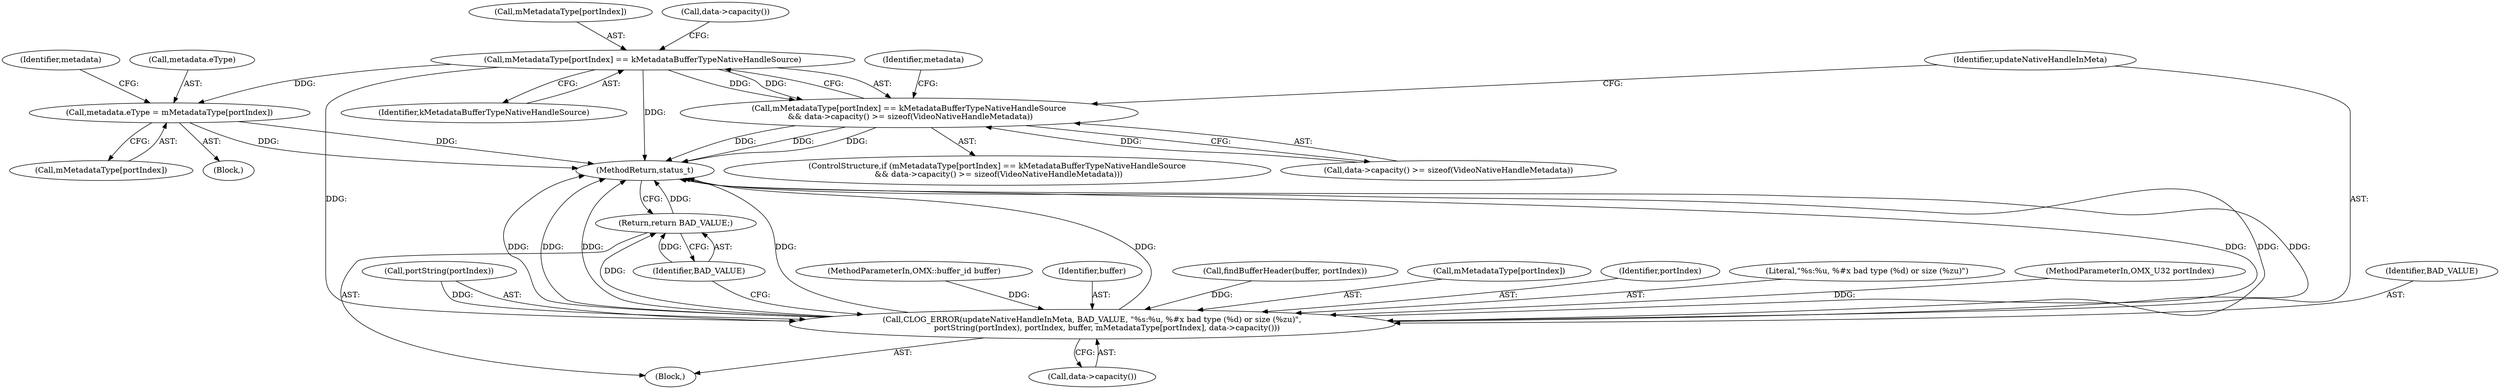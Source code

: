 digraph "0_Android_2c75e1c3b98e4e94f50c63e2b7694be5f948477c_0@array" {
"1000154" [label="(Call,mMetadataType[portIndex] == kMetadataBufferTypeNativeHandleSource)"];
"1000153" [label="(Call,mMetadataType[portIndex] == kMetadataBufferTypeNativeHandleSource\n && data->capacity() >= sizeof(VideoNativeHandleMetadata))"];
"1000171" [label="(Call,metadata.eType = mMetadataType[portIndex])"];
"1000192" [label="(Call,CLOG_ERROR(updateNativeHandleInMeta, BAD_VALUE, \"%s:%u, %#x bad type (%d) or size (%zu)\",\n            portString(portIndex), portIndex, buffer, mMetadataType[portIndex], data->capacity()))"];
"1000204" [label="(Return,return BAD_VALUE;)"];
"1000106" [label="(MethodParameterIn,OMX::buffer_id buffer)"];
"1000199" [label="(Identifier,buffer)"];
"1000204" [label="(Return,return BAD_VALUE;)"];
"1000163" [label="(Block,)"];
"1000221" [label="(MethodReturn,status_t)"];
"1000180" [label="(Identifier,metadata)"];
"1000194" [label="(Identifier,BAD_VALUE)"];
"1000166" [label="(Identifier,metadata)"];
"1000196" [label="(Call,portString(portIndex))"];
"1000205" [label="(Identifier,BAD_VALUE)"];
"1000193" [label="(Identifier,updateNativeHandleInMeta)"];
"1000191" [label="(Block,)"];
"1000152" [label="(ControlStructure,if (mMetadataType[portIndex] == kMetadataBufferTypeNativeHandleSource\n && data->capacity() >= sizeof(VideoNativeHandleMetadata)))"];
"1000112" [label="(Call,findBufferHeader(buffer, portIndex))"];
"1000200" [label="(Call,mMetadataType[portIndex])"];
"1000159" [label="(Call,data->capacity() >= sizeof(VideoNativeHandleMetadata))"];
"1000175" [label="(Call,mMetadataType[portIndex])"];
"1000172" [label="(Call,metadata.eType)"];
"1000198" [label="(Identifier,portIndex)"];
"1000192" [label="(Call,CLOG_ERROR(updateNativeHandleInMeta, BAD_VALUE, \"%s:%u, %#x bad type (%d) or size (%zu)\",\n            portString(portIndex), portIndex, buffer, mMetadataType[portIndex], data->capacity()))"];
"1000195" [label="(Literal,\"%s:%u, %#x bad type (%d) or size (%zu)\")"];
"1000158" [label="(Identifier,kMetadataBufferTypeNativeHandleSource)"];
"1000203" [label="(Call,data->capacity())"];
"1000155" [label="(Call,mMetadataType[portIndex])"];
"1000171" [label="(Call,metadata.eType = mMetadataType[portIndex])"];
"1000154" [label="(Call,mMetadataType[portIndex] == kMetadataBufferTypeNativeHandleSource)"];
"1000160" [label="(Call,data->capacity())"];
"1000104" [label="(MethodParameterIn,OMX_U32 portIndex)"];
"1000153" [label="(Call,mMetadataType[portIndex] == kMetadataBufferTypeNativeHandleSource\n && data->capacity() >= sizeof(VideoNativeHandleMetadata))"];
"1000154" -> "1000153"  [label="AST: "];
"1000154" -> "1000158"  [label="CFG: "];
"1000155" -> "1000154"  [label="AST: "];
"1000158" -> "1000154"  [label="AST: "];
"1000160" -> "1000154"  [label="CFG: "];
"1000153" -> "1000154"  [label="CFG: "];
"1000154" -> "1000221"  [label="DDG: "];
"1000154" -> "1000153"  [label="DDG: "];
"1000154" -> "1000153"  [label="DDG: "];
"1000154" -> "1000171"  [label="DDG: "];
"1000154" -> "1000192"  [label="DDG: "];
"1000153" -> "1000152"  [label="AST: "];
"1000153" -> "1000159"  [label="CFG: "];
"1000159" -> "1000153"  [label="AST: "];
"1000166" -> "1000153"  [label="CFG: "];
"1000193" -> "1000153"  [label="CFG: "];
"1000153" -> "1000221"  [label="DDG: "];
"1000153" -> "1000221"  [label="DDG: "];
"1000153" -> "1000221"  [label="DDG: "];
"1000159" -> "1000153"  [label="DDG: "];
"1000171" -> "1000163"  [label="AST: "];
"1000171" -> "1000175"  [label="CFG: "];
"1000172" -> "1000171"  [label="AST: "];
"1000175" -> "1000171"  [label="AST: "];
"1000180" -> "1000171"  [label="CFG: "];
"1000171" -> "1000221"  [label="DDG: "];
"1000171" -> "1000221"  [label="DDG: "];
"1000192" -> "1000191"  [label="AST: "];
"1000192" -> "1000203"  [label="CFG: "];
"1000193" -> "1000192"  [label="AST: "];
"1000194" -> "1000192"  [label="AST: "];
"1000195" -> "1000192"  [label="AST: "];
"1000196" -> "1000192"  [label="AST: "];
"1000198" -> "1000192"  [label="AST: "];
"1000199" -> "1000192"  [label="AST: "];
"1000200" -> "1000192"  [label="AST: "];
"1000203" -> "1000192"  [label="AST: "];
"1000205" -> "1000192"  [label="CFG: "];
"1000192" -> "1000221"  [label="DDG: "];
"1000192" -> "1000221"  [label="DDG: "];
"1000192" -> "1000221"  [label="DDG: "];
"1000192" -> "1000221"  [label="DDG: "];
"1000192" -> "1000221"  [label="DDG: "];
"1000192" -> "1000221"  [label="DDG: "];
"1000192" -> "1000221"  [label="DDG: "];
"1000192" -> "1000221"  [label="DDG: "];
"1000196" -> "1000192"  [label="DDG: "];
"1000104" -> "1000192"  [label="DDG: "];
"1000112" -> "1000192"  [label="DDG: "];
"1000106" -> "1000192"  [label="DDG: "];
"1000192" -> "1000204"  [label="DDG: "];
"1000204" -> "1000191"  [label="AST: "];
"1000204" -> "1000205"  [label="CFG: "];
"1000205" -> "1000204"  [label="AST: "];
"1000221" -> "1000204"  [label="CFG: "];
"1000204" -> "1000221"  [label="DDG: "];
"1000205" -> "1000204"  [label="DDG: "];
}
